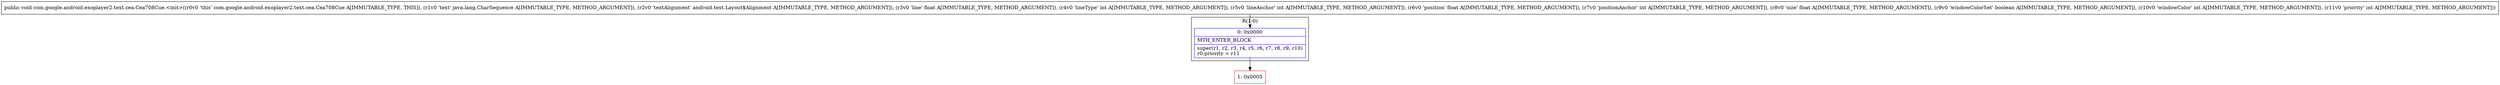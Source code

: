digraph "CFG forcom.google.android.exoplayer2.text.cea.Cea708Cue.\<init\>(Ljava\/lang\/CharSequence;Landroid\/text\/Layout$Alignment;FIIFIFZII)V" {
subgraph cluster_Region_1109418716 {
label = "R(1:0)";
node [shape=record,color=blue];
Node_0 [shape=record,label="{0\:\ 0x0000|MTH_ENTER_BLOCK\l|super(r1, r2, r3, r4, r5, r6, r7, r8, r9, r10)\lr0.priority = r11\l}"];
}
Node_1 [shape=record,color=red,label="{1\:\ 0x0005}"];
MethodNode[shape=record,label="{public void com.google.android.exoplayer2.text.cea.Cea708Cue.\<init\>((r0v0 'this' com.google.android.exoplayer2.text.cea.Cea708Cue A[IMMUTABLE_TYPE, THIS]), (r1v0 'text' java.lang.CharSequence A[IMMUTABLE_TYPE, METHOD_ARGUMENT]), (r2v0 'textAlignment' android.text.Layout$Alignment A[IMMUTABLE_TYPE, METHOD_ARGUMENT]), (r3v0 'line' float A[IMMUTABLE_TYPE, METHOD_ARGUMENT]), (r4v0 'lineType' int A[IMMUTABLE_TYPE, METHOD_ARGUMENT]), (r5v0 'lineAnchor' int A[IMMUTABLE_TYPE, METHOD_ARGUMENT]), (r6v0 'position' float A[IMMUTABLE_TYPE, METHOD_ARGUMENT]), (r7v0 'positionAnchor' int A[IMMUTABLE_TYPE, METHOD_ARGUMENT]), (r8v0 'size' float A[IMMUTABLE_TYPE, METHOD_ARGUMENT]), (r9v0 'windowColorSet' boolean A[IMMUTABLE_TYPE, METHOD_ARGUMENT]), (r10v0 'windowColor' int A[IMMUTABLE_TYPE, METHOD_ARGUMENT]), (r11v0 'priority' int A[IMMUTABLE_TYPE, METHOD_ARGUMENT])) }"];
MethodNode -> Node_0;
Node_0 -> Node_1;
}

